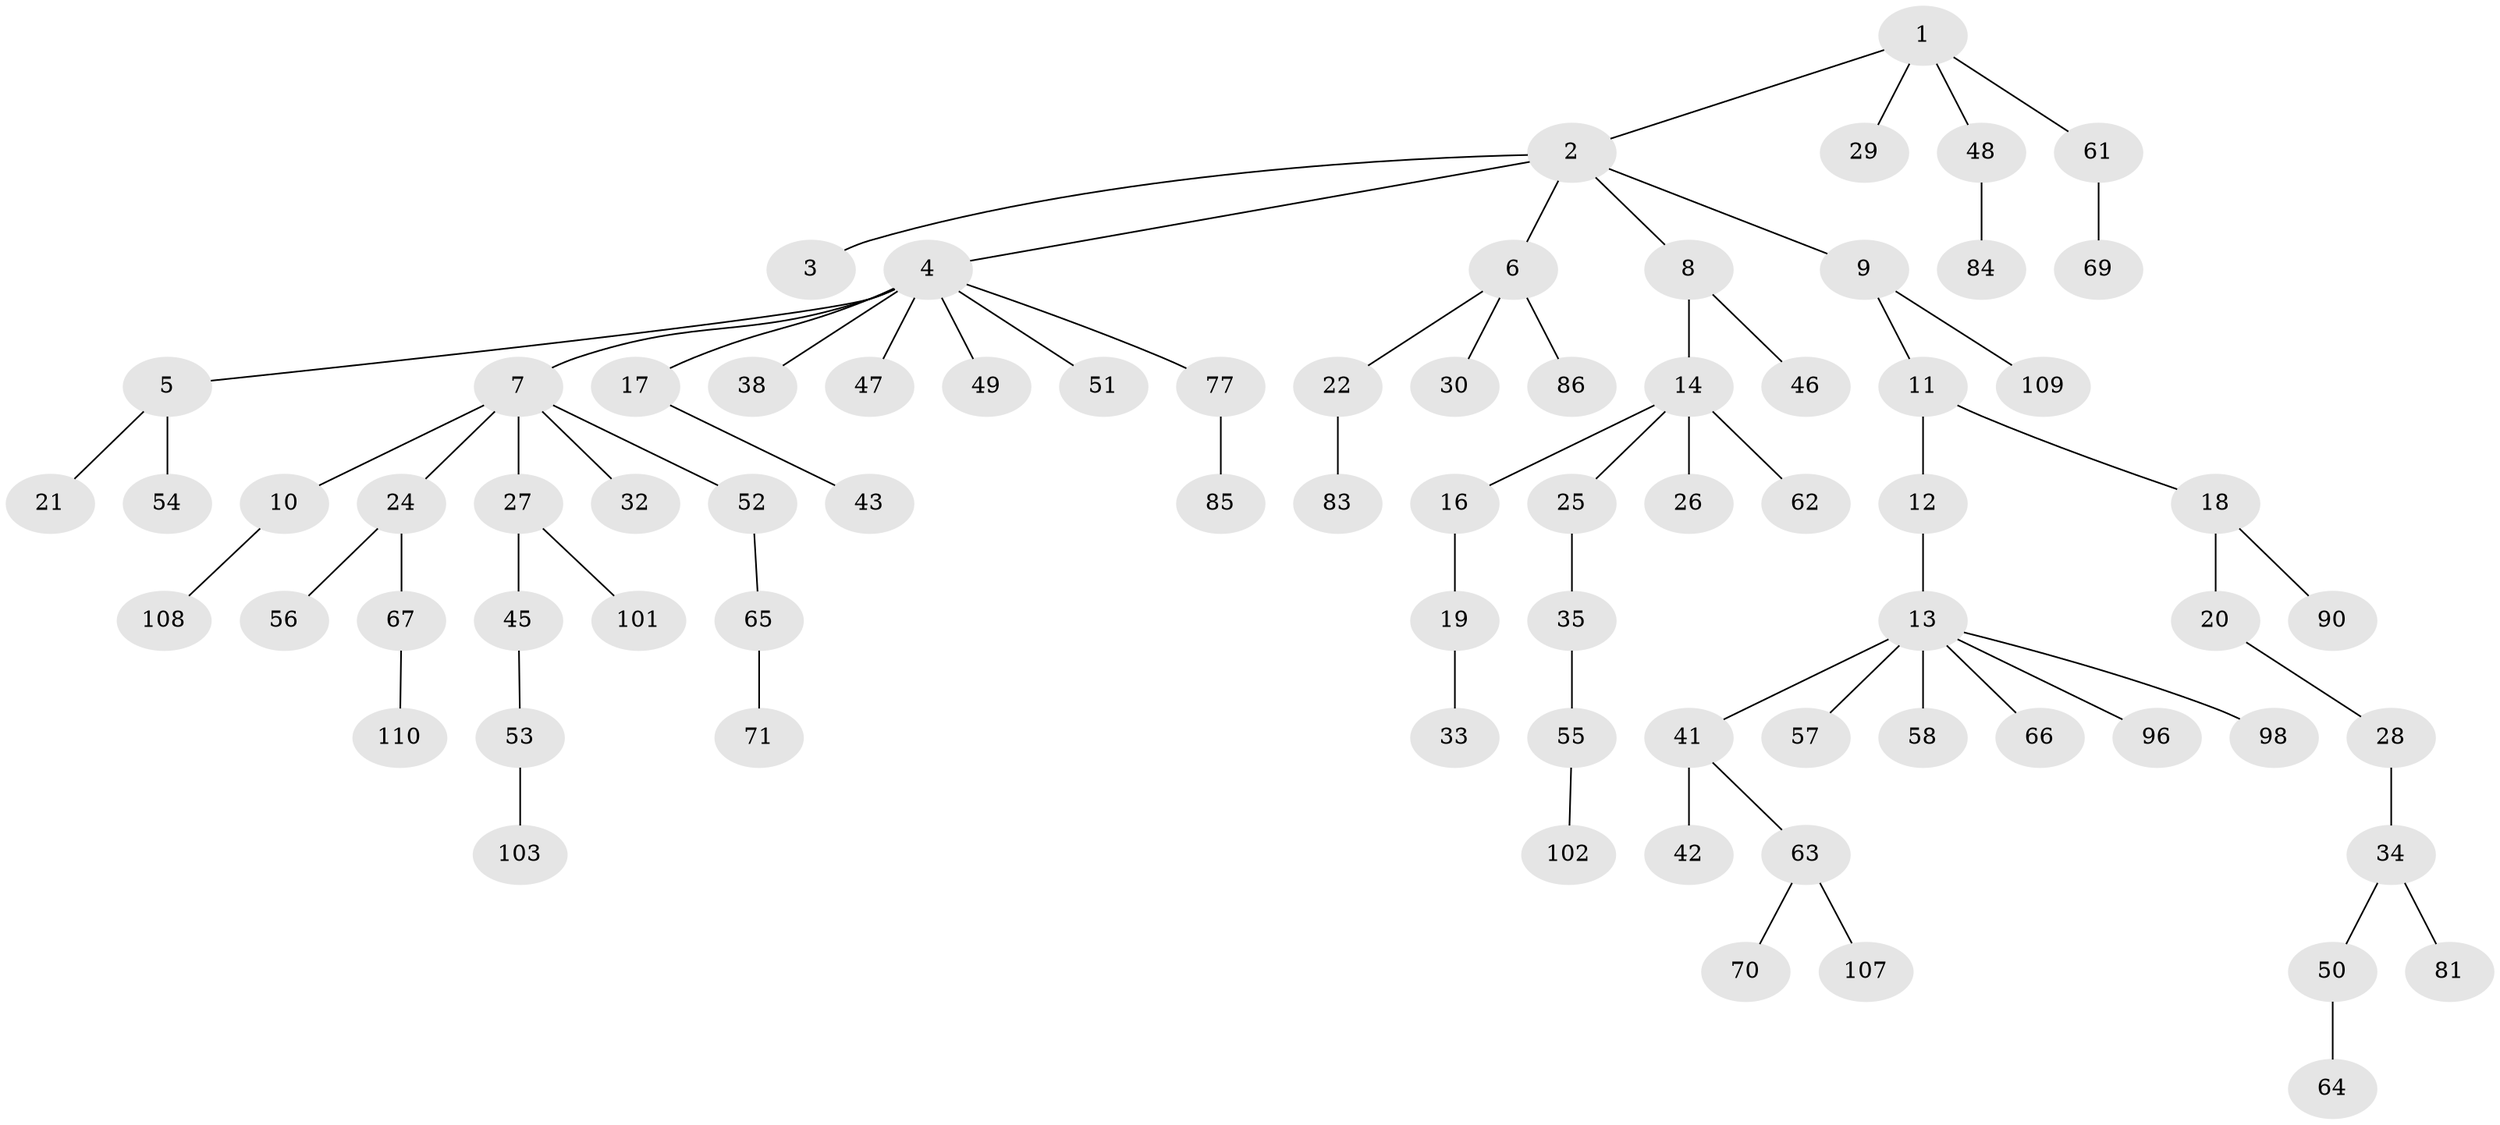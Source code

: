// original degree distribution, {3: 0.15454545454545454, 6: 0.03636363636363636, 2: 0.21818181818181817, 5: 0.02727272727272727, 4: 0.05454545454545454, 1: 0.509090909090909}
// Generated by graph-tools (version 1.1) at 2025/42/03/06/25 10:42:06]
// undirected, 76 vertices, 75 edges
graph export_dot {
graph [start="1"]
  node [color=gray90,style=filled];
  1 [super="+40"];
  2;
  3 [super="+91"];
  4 [super="+15"];
  5;
  6 [super="+36"];
  7 [super="+23"];
  8 [super="+72"];
  9 [super="+31"];
  10 [super="+106"];
  11;
  12 [super="+68"];
  13 [super="+37"];
  14 [super="+82"];
  16;
  17;
  18 [super="+59"];
  19 [super="+74"];
  20;
  21;
  22 [super="+76"];
  24 [super="+97"];
  25 [super="+60"];
  26 [super="+92"];
  27 [super="+73"];
  28 [super="+78"];
  29;
  30 [super="+39"];
  32;
  33;
  34 [super="+44"];
  35;
  38;
  41;
  42 [super="+100"];
  43 [super="+87"];
  45 [super="+94"];
  46;
  47;
  48;
  49;
  50;
  51 [super="+95"];
  52 [super="+79"];
  53;
  54;
  55 [super="+80"];
  56;
  57 [super="+75"];
  58;
  61;
  62;
  63 [super="+89"];
  64;
  65;
  66;
  67 [super="+93"];
  69 [super="+88"];
  70;
  71 [super="+105"];
  77;
  81;
  83;
  84 [super="+99"];
  85 [super="+104"];
  86;
  90;
  96;
  98;
  101;
  102;
  103;
  107;
  108;
  109;
  110;
  1 -- 2;
  1 -- 29;
  1 -- 48;
  1 -- 61;
  2 -- 3;
  2 -- 4;
  2 -- 6;
  2 -- 8;
  2 -- 9;
  4 -- 5;
  4 -- 7;
  4 -- 17;
  4 -- 47;
  4 -- 49;
  4 -- 51;
  4 -- 38;
  4 -- 77;
  5 -- 21;
  5 -- 54;
  6 -- 22;
  6 -- 30;
  6 -- 86;
  7 -- 10;
  7 -- 24;
  7 -- 32;
  7 -- 52;
  7 -- 27;
  8 -- 14;
  8 -- 46;
  9 -- 11;
  9 -- 109;
  10 -- 108;
  11 -- 12;
  11 -- 18;
  12 -- 13;
  13 -- 58;
  13 -- 66;
  13 -- 96;
  13 -- 41;
  13 -- 98;
  13 -- 57;
  14 -- 16;
  14 -- 25;
  14 -- 26;
  14 -- 62;
  16 -- 19;
  17 -- 43;
  18 -- 20;
  18 -- 90;
  19 -- 33;
  20 -- 28;
  22 -- 83;
  24 -- 56;
  24 -- 67;
  25 -- 35;
  27 -- 45;
  27 -- 101;
  28 -- 34;
  34 -- 81;
  34 -- 50;
  35 -- 55;
  41 -- 42;
  41 -- 63;
  45 -- 53;
  48 -- 84;
  50 -- 64;
  52 -- 65;
  53 -- 103;
  55 -- 102;
  61 -- 69;
  63 -- 70;
  63 -- 107;
  65 -- 71;
  67 -- 110;
  77 -- 85;
}
